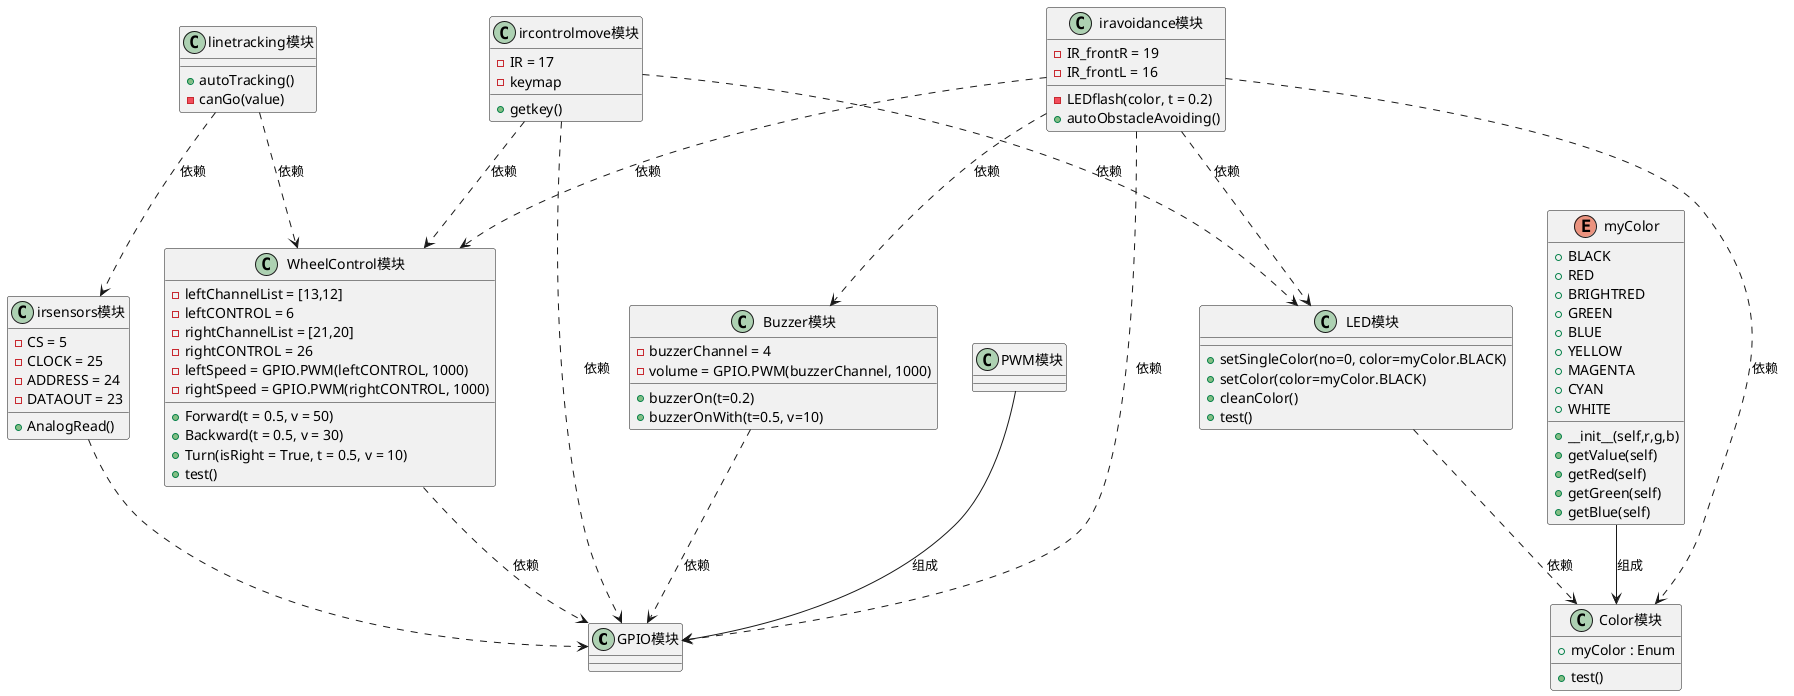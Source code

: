 @startuml class diagram

class GPIO模块

class PWM模块
PWM模块 --> GPIO模块: 组成

class Buzzer模块{
    - buzzerChannel = 4
    - {field} volume = GPIO.PWM(buzzerChannel, 1000)
    + buzzerOn(t=0.2)
    + buzzerOnWith(t=0.5, v=10)
}
Buzzer模块 ..> GPIO模块: 依赖

class Color模块{
    + myColor : Enum
    + test()
}

Enum myColor{
    + BLACK
    + RED
    + BRIGHTRED
    + GREEN
    + BLUE
    + YELLOW
    + MAGENTA
    + CYAN
    + WHITE
    + __init__(self,r,g,b)
    + getValue(self)
    + getRed(self)
    + getGreen(self)
    + getBlue(self)
}
myColor --> Color模块: 组成

class LED模块{
    + setSingleColor(no=0, color=myColor.BLACK)
    + setColor(color=myColor.BLACK)
    + cleanColor()
    + test()
}
LED模块 ..> Color模块: 依赖

class WheelControl模块{
    - leftChannelList = [13,12]
    - leftCONTROL = 6
    - rightChannelList = [21,20]
    - rightCONTROL = 26
    - {field} leftSpeed = GPIO.PWM(leftCONTROL, 1000)
    - {field} rightSpeed = GPIO.PWM(rightCONTROL, 1000)

    + Forward(t = 0.5, v = 50)
    + Backward(t = 0.5, v = 30)
    + Turn(isRight = True, t = 0.5, v = 10)
    + test()
}
WheelControl模块 ..> GPIO模块: 依赖

class irsensors模块{
    - CS = 5
    - CLOCK = 25
    - ADDRESS = 24
    - DATAOUT = 23
    + AnalogRead()
}
irsensors模块 ..> GPIO模块

class linetracking模块{
    + autoTracking()
    - canGo(value)
}
linetracking模块 ..> irsensors模块: 依赖
linetracking模块 ..> WheelControl模块: 依赖

class ircontrolmove模块{
    - IR = 17
    - keymap

    +getkey()
}
ircontrolmove模块 ..> GPIO模块: 依赖
ircontrolmove模块 ..> LED模块: 依赖
ircontrolmove模块 ..> WheelControl模块: 依赖

class iravoidance模块{
    - IR_frontR = 19
    - IR_frontL = 16

    - LEDflash(color, t = 0.2)
    + autoObstacleAvoiding()
}
iravoidance模块 ..> GPIO模块: 依赖
iravoidance模块 ..> Color模块: 依赖
iravoidance模块 ..> LED模块: 依赖
iravoidance模块 ..> Buzzer模块: 依赖
iravoidance模块 ..> WheelControl模块: 依赖

@enduml